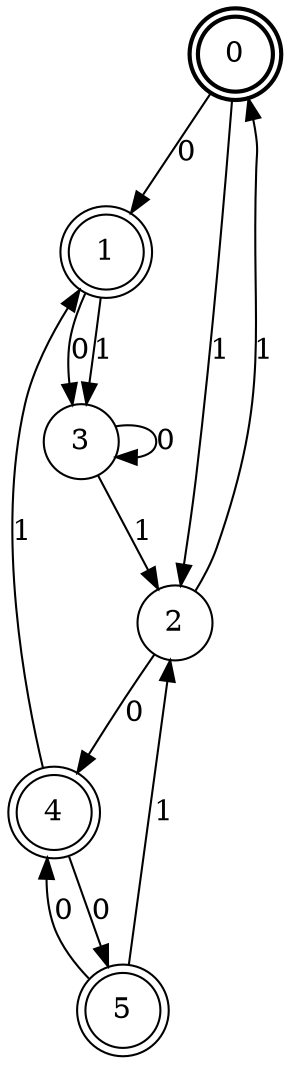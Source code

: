 digraph Automat {
    node [shape = circle];
    0 [style = "bold"];
    0 [peripheries=2]
    0 -> 1 [label = "0"];
    0 -> 2 [label = "1"];
    1 [peripheries=2]
    1 -> 3 [label = "0"];
    1 -> 3 [label = "1"];
    2 -> 4 [label = "0"];
    2 -> 0 [label = "1"];
    3 -> 3 [label = "0"];
    3 -> 2 [label = "1"];
    4 [peripheries=2]
    4 -> 5 [label = "0"];
    4 -> 1 [label = "1"];
    5 [peripheries=2]
    5 -> 4 [label = "0"];
    5 -> 2 [label = "1"];
}
